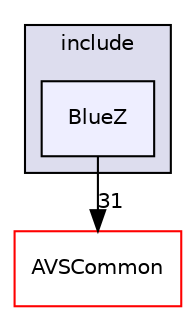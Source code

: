 digraph "/workplace/avs-device-sdk/BluetoothImplementations/BlueZ/include/BlueZ" {
  compound=true
  node [ fontsize="10", fontname="Helvetica"];
  edge [ labelfontsize="10", labelfontname="Helvetica"];
  subgraph clusterdir_dcc26bf29d4b694c2f1fb3cf2aba65ed {
    graph [ bgcolor="#ddddee", pencolor="black", label="include" fontname="Helvetica", fontsize="10", URL="dir_dcc26bf29d4b694c2f1fb3cf2aba65ed.html"]
  dir_6061b9c865ef17da7826af8a1f20a075 [shape=box, label="BlueZ", style="filled", fillcolor="#eeeeff", pencolor="black", URL="dir_6061b9c865ef17da7826af8a1f20a075.html"];
  }
  dir_13e65effb2bde530b17b3d5eefcd0266 [shape=box label="AVSCommon" fillcolor="white" style="filled" color="red" URL="dir_13e65effb2bde530b17b3d5eefcd0266.html"];
  dir_6061b9c865ef17da7826af8a1f20a075->dir_13e65effb2bde530b17b3d5eefcd0266 [headlabel="31", labeldistance=1.5 headhref="dir_000121_000015.html"];
}

